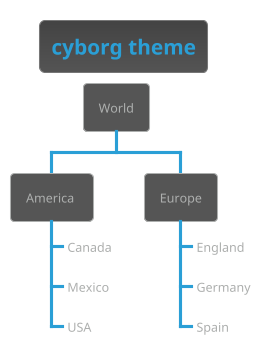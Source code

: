 ' Do not edit
' Theme Gallery
' autogenerated by script
'
@startwbs
!theme cyborg
title cyborg theme
* World
** America 
***_ Canada 
***_ Mexico
***_ USA
** Europe
***_  England
***_  Germany
***_  Spain
@endwbs
